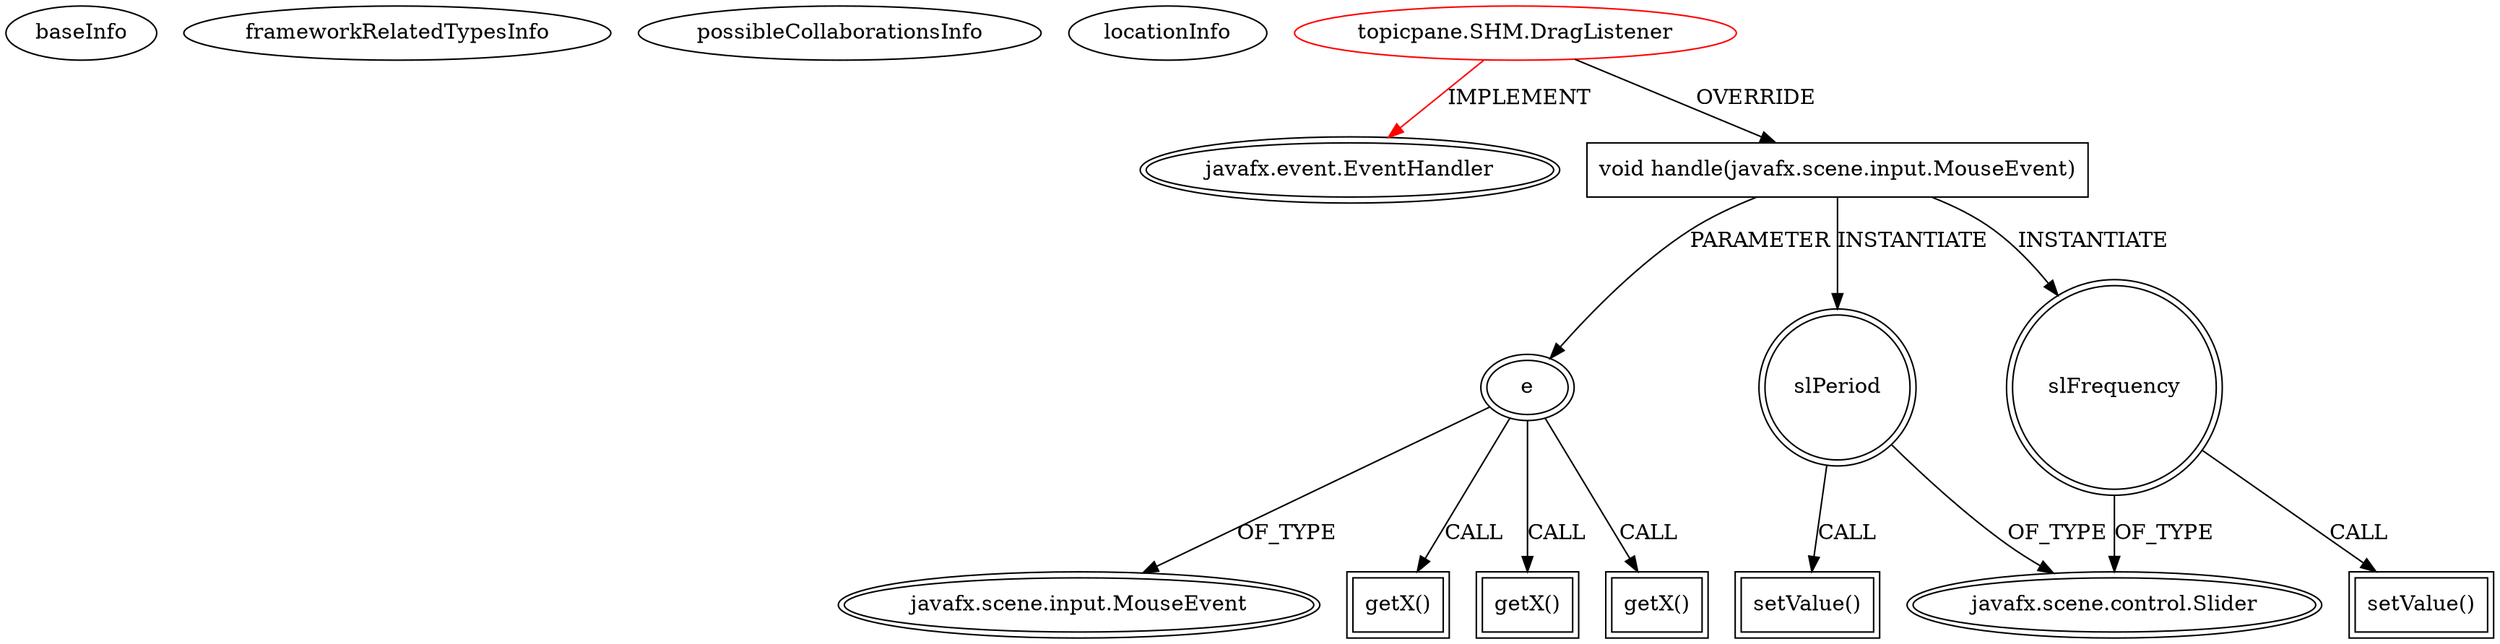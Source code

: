 digraph {
baseInfo[graphId=2293,category="extension_graph",isAnonymous=false,possibleRelation=false]
frameworkRelatedTypesInfo[0="javafx.event.EventHandler"]
possibleCollaborationsInfo[]
locationInfo[projectName="cmd802-projectmain",filePath="/cmd802-projectmain/projectmain-master/GroupProject/src/topicpane/SHM.java",contextSignature="DragListener",graphId="2293"]
0[label="topicpane.SHM.DragListener",vertexType="ROOT_CLIENT_CLASS_DECLARATION",isFrameworkType=false,color=red]
1[label="javafx.event.EventHandler",vertexType="FRAMEWORK_INTERFACE_TYPE",isFrameworkType=true,peripheries=2]
2[label="void handle(javafx.scene.input.MouseEvent)",vertexType="OVERRIDING_METHOD_DECLARATION",isFrameworkType=false,shape=box]
3[label="e",vertexType="PARAMETER_DECLARATION",isFrameworkType=true,peripheries=2]
4[label="javafx.scene.input.MouseEvent",vertexType="FRAMEWORK_CLASS_TYPE",isFrameworkType=true,peripheries=2]
6[label="getX()",vertexType="INSIDE_CALL",isFrameworkType=true,peripheries=2,shape=box]
7[label="slPeriod",vertexType="VARIABLE_EXPRESION",isFrameworkType=true,peripheries=2,shape=circle]
9[label="javafx.scene.control.Slider",vertexType="FRAMEWORK_CLASS_TYPE",isFrameworkType=true,peripheries=2]
8[label="setValue()",vertexType="INSIDE_CALL",isFrameworkType=true,peripheries=2,shape=box]
11[label="getX()",vertexType="INSIDE_CALL",isFrameworkType=true,peripheries=2,shape=box]
12[label="slFrequency",vertexType="VARIABLE_EXPRESION",isFrameworkType=true,peripheries=2,shape=circle]
13[label="setValue()",vertexType="INSIDE_CALL",isFrameworkType=true,peripheries=2,shape=box]
16[label="getX()",vertexType="INSIDE_CALL",isFrameworkType=true,peripheries=2,shape=box]
0->1[label="IMPLEMENT",color=red]
0->2[label="OVERRIDE"]
3->4[label="OF_TYPE"]
2->3[label="PARAMETER"]
3->6[label="CALL"]
2->7[label="INSTANTIATE"]
7->9[label="OF_TYPE"]
7->8[label="CALL"]
3->11[label="CALL"]
2->12[label="INSTANTIATE"]
12->9[label="OF_TYPE"]
12->13[label="CALL"]
3->16[label="CALL"]
}

